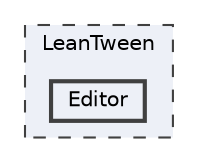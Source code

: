 digraph "LeanTween/Editor"
{
 // LATEX_PDF_SIZE
  bgcolor="transparent";
  edge [fontname=Helvetica,fontsize=10,labelfontname=Helvetica,labelfontsize=10];
  node [fontname=Helvetica,fontsize=10,shape=box,height=0.2,width=0.4];
  compound=true
  subgraph clusterdir_566f336751cfdbc5e38bf53ffa294419 {
    graph [ bgcolor="#edf0f7", pencolor="grey25", label="LeanTween", fontname=Helvetica,fontsize=10 style="filled,dashed", URL="dir_566f336751cfdbc5e38bf53ffa294419.html",tooltip=""]
  dir_4d04b77d2fce981ce0a59a80e0c68ffe [label="Editor", fillcolor="#edf0f7", color="grey25", style="filled,bold", URL="dir_4d04b77d2fce981ce0a59a80e0c68ffe.html",tooltip=""];
  }
}
